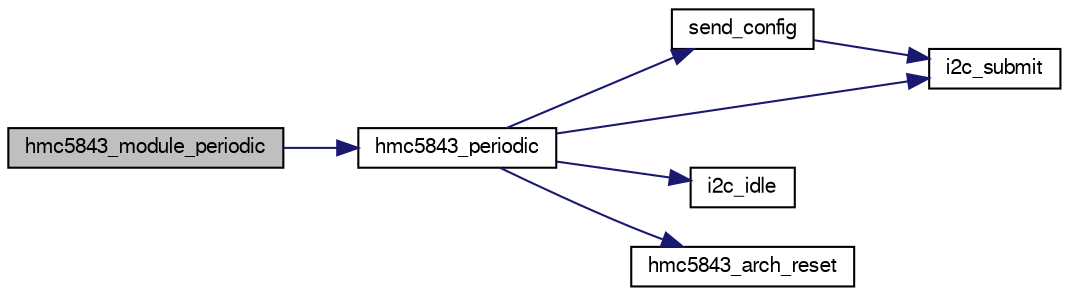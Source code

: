 digraph "hmc5843_module_periodic"
{
  edge [fontname="FreeSans",fontsize="10",labelfontname="FreeSans",labelfontsize="10"];
  node [fontname="FreeSans",fontsize="10",shape=record];
  rankdir="LR";
  Node1 [label="hmc5843_module_periodic",height=0.2,width=0.4,color="black", fillcolor="grey75", style="filled", fontcolor="black"];
  Node1 -> Node2 [color="midnightblue",fontsize="10",style="solid",fontname="FreeSans"];
  Node2 [label="hmc5843_periodic",height=0.2,width=0.4,color="black", fillcolor="white", style="filled",URL="$hmc5843_8c.html#ab17f5e43fbd1dcadea20ede30e06568b"];
  Node2 -> Node3 [color="midnightblue",fontsize="10",style="solid",fontname="FreeSans"];
  Node3 [label="send_config",height=0.2,width=0.4,color="black", fillcolor="white", style="filled",URL="$hmc5843_8c.html#a179b6346fe1a63338f44c42fcda2fcf8"];
  Node3 -> Node4 [color="midnightblue",fontsize="10",style="solid",fontname="FreeSans"];
  Node4 [label="i2c_submit",height=0.2,width=0.4,color="black", fillcolor="white", style="filled",URL="$group__i2c.html#ga4eed48e542a9c71b93372f5a38d7e367",tooltip="Submit a I2C transaction. "];
  Node2 -> Node5 [color="midnightblue",fontsize="10",style="solid",fontname="FreeSans"];
  Node5 [label="i2c_idle",height=0.2,width=0.4,color="black", fillcolor="white", style="filled",URL="$group__i2c.html#ga5ca96421128d944b576fe84bfce9b0c7",tooltip="Check if I2C bus is idle. "];
  Node2 -> Node6 [color="midnightblue",fontsize="10",style="solid",fontname="FreeSans"];
  Node6 [label="hmc5843_arch_reset",height=0.2,width=0.4,color="black", fillcolor="white", style="filled",URL="$stm32_2peripherals_2hmc5843__arch_8c.html#aea219a14b12c8fb0fe874ebde7a9a806"];
  Node2 -> Node4 [color="midnightblue",fontsize="10",style="solid",fontname="FreeSans"];
}

